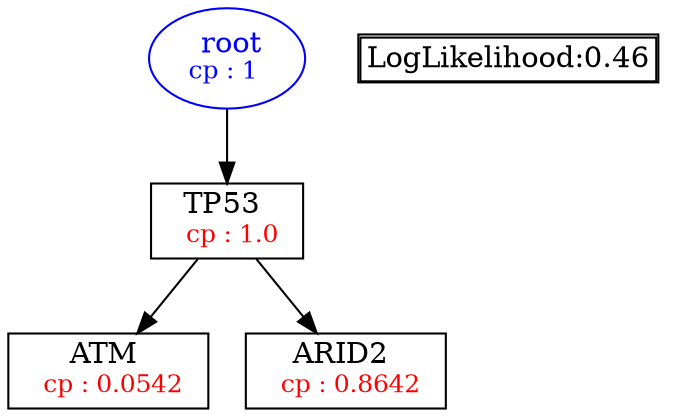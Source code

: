 digraph tree {
    "root" [label=<<font color='Blue'> root</font><br/><font color='Blue' POINT-SIZE='12'>cp : 1 </font>>, shape=oval, color=Blue];
    "S3" [label =<TP53 <br/> <font color='Red' POINT-SIZE='12'> cp : 1.0 </font>>, shape=box];
    "S1" [label =<ATM <br/> <font color='Red' POINT-SIZE='12'> cp : 0.0542 </font>>, shape=box];
    "S2" [label =<ARID2 <br/> <font color='Red' POINT-SIZE='12'> cp : 0.8642 </font>>, shape=box];
    "root" -> "S3";
    "S3" -> "S1";
    "S3" -> "S2";

    node[shape=plaintext]
    fontsize="10"
    struct1 [label=
    <<TABLE BORDER="1" CELLBORDER="1" CELLSPACING="0" >
    <TR><TD ALIGN="LEFT">LogLikelihood:0.46</TD></TR>
    </TABLE>>];

}
